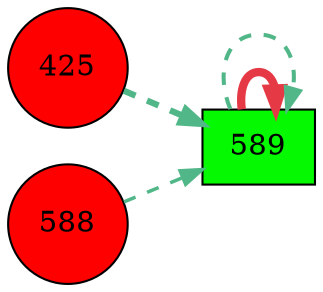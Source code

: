 digraph G{
rankdir=LR;
425 [style=filled, shape=circle, fillcolor="#fe0000", label="425"];
588 [style=filled, shape=circle, fillcolor="#fe0000", label="588"];
589 [style=filled, shape=box, fillcolor="#05f900", label="589"];
589 -> 589 [color="#e63946",penwidth=4.00];
425 -> 589 [color="#52b788",style=dashed,penwidth=3.00];
589 -> 589 [color="#52b788",style=dashed,penwidth=1.95];
588 -> 589 [color="#52b788",style=dashed,penwidth=1.69];
}